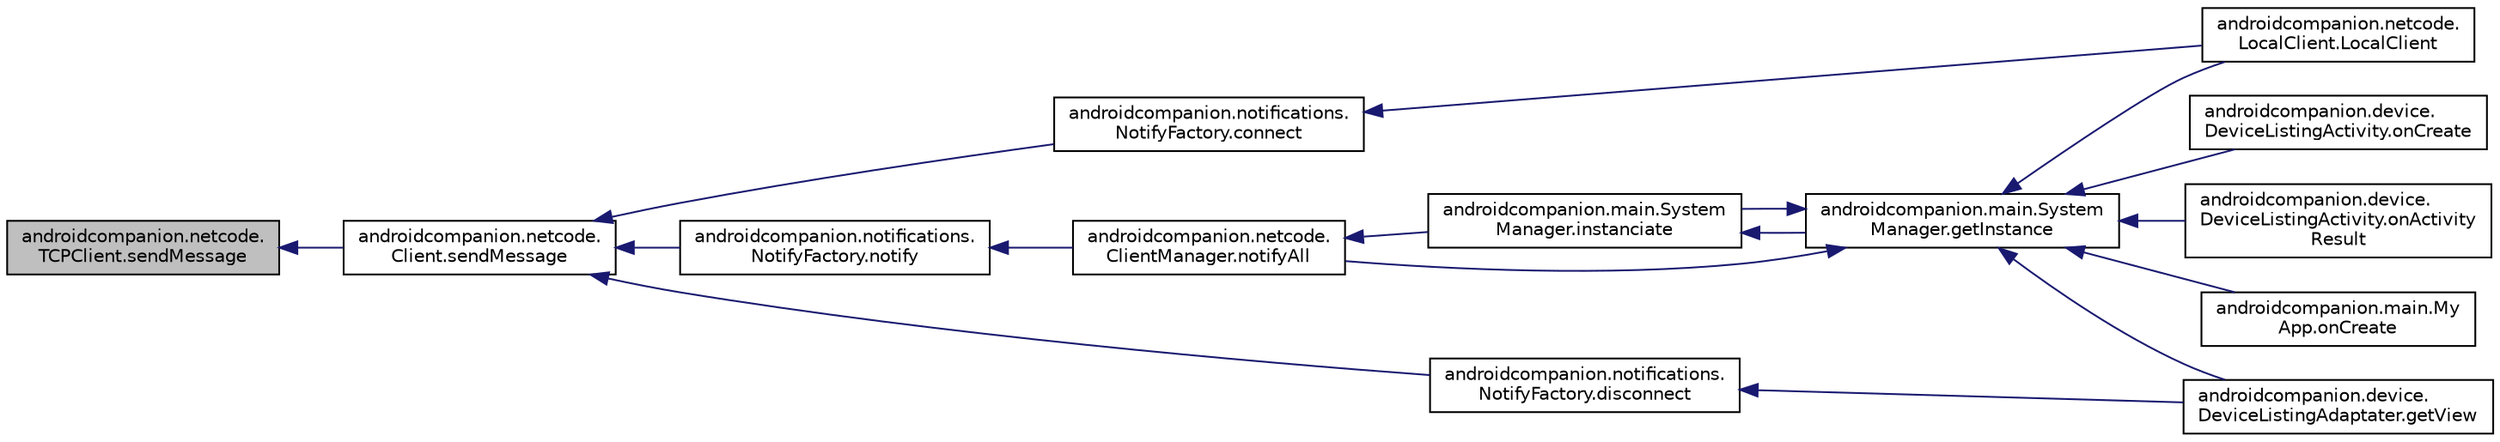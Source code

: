 digraph "androidcompanion.netcode.TCPClient.sendMessage"
{
  edge [fontname="Helvetica",fontsize="10",labelfontname="Helvetica",labelfontsize="10"];
  node [fontname="Helvetica",fontsize="10",shape=record];
  rankdir="LR";
  Node14 [label="androidcompanion.netcode.\lTCPClient.sendMessage",height=0.2,width=0.4,color="black", fillcolor="grey75", style="filled", fontcolor="black"];
  Node14 -> Node15 [dir="back",color="midnightblue",fontsize="10",style="solid",fontname="Helvetica"];
  Node15 [label="androidcompanion.netcode.\lClient.sendMessage",height=0.2,width=0.4,color="black", fillcolor="white", style="filled",URL="$classandroidcompanion_1_1netcode_1_1_client.html#a9c2cf7d2afde921349682ded8f80b14f"];
  Node15 -> Node16 [dir="back",color="midnightblue",fontsize="10",style="solid",fontname="Helvetica"];
  Node16 [label="androidcompanion.notifications.\lNotifyFactory.connect",height=0.2,width=0.4,color="black", fillcolor="white", style="filled",URL="$classandroidcompanion_1_1notifications_1_1_notify_factory.html#afd3037bbdef16f9b76675fb69f914b6d"];
  Node16 -> Node17 [dir="back",color="midnightblue",fontsize="10",style="solid",fontname="Helvetica"];
  Node17 [label="androidcompanion.netcode.\lLocalClient.LocalClient",height=0.2,width=0.4,color="black", fillcolor="white", style="filled",URL="$classandroidcompanion_1_1netcode_1_1_local_client.html#a2751233da0c797655acf10e41d7e26ba"];
  Node15 -> Node18 [dir="back",color="midnightblue",fontsize="10",style="solid",fontname="Helvetica"];
  Node18 [label="androidcompanion.notifications.\lNotifyFactory.disconnect",height=0.2,width=0.4,color="black", fillcolor="white", style="filled",URL="$classandroidcompanion_1_1notifications_1_1_notify_factory.html#a04f11e88660356027aeb525aad0c2db6"];
  Node18 -> Node19 [dir="back",color="midnightblue",fontsize="10",style="solid",fontname="Helvetica"];
  Node19 [label="androidcompanion.device.\lDeviceListingAdaptater.getView",height=0.2,width=0.4,color="black", fillcolor="white", style="filled",URL="$classandroidcompanion_1_1device_1_1_device_listing_adaptater.html#a76ab899b207cdcbaa61433de6dadbc17"];
  Node15 -> Node20 [dir="back",color="midnightblue",fontsize="10",style="solid",fontname="Helvetica"];
  Node20 [label="androidcompanion.notifications.\lNotifyFactory.notify",height=0.2,width=0.4,color="black", fillcolor="white", style="filled",URL="$classandroidcompanion_1_1notifications_1_1_notify_factory.html#a49e79b834ad1fd6bf6935ec169461c40"];
  Node20 -> Node21 [dir="back",color="midnightblue",fontsize="10",style="solid",fontname="Helvetica"];
  Node21 [label="androidcompanion.netcode.\lClientManager.notifyAll",height=0.2,width=0.4,color="black", fillcolor="white", style="filled",URL="$classandroidcompanion_1_1netcode_1_1_client_manager.html#ab26255e3f70eaf969f46c502ef4b40dc"];
  Node21 -> Node22 [dir="back",color="midnightblue",fontsize="10",style="solid",fontname="Helvetica"];
  Node22 [label="androidcompanion.main.System\lManager.instanciate",height=0.2,width=0.4,color="black", fillcolor="white", style="filled",URL="$classandroidcompanion_1_1main_1_1_system_manager.html#ae20ddab3b72f139dd7817ed6244f4c44"];
  Node22 -> Node23 [dir="back",color="midnightblue",fontsize="10",style="solid",fontname="Helvetica"];
  Node23 [label="androidcompanion.main.System\lManager.getInstance",height=0.2,width=0.4,color="black", fillcolor="white", style="filled",URL="$classandroidcompanion_1_1main_1_1_system_manager.html#a405e1e4153c59461f783495b9065df1a"];
  Node23 -> Node24 [dir="back",color="midnightblue",fontsize="10",style="solid",fontname="Helvetica"];
  Node24 [label="androidcompanion.device.\lDeviceListingActivity.onCreate",height=0.2,width=0.4,color="black", fillcolor="white", style="filled",URL="$classandroidcompanion_1_1device_1_1_device_listing_activity.html#af088218f7a3913bc881ce8893fb0d582"];
  Node23 -> Node25 [dir="back",color="midnightblue",fontsize="10",style="solid",fontname="Helvetica"];
  Node25 [label="androidcompanion.device.\lDeviceListingActivity.onActivity\lResult",height=0.2,width=0.4,color="black", fillcolor="white", style="filled",URL="$classandroidcompanion_1_1device_1_1_device_listing_activity.html#ad899e3ff2c3b424464a5114328b3234b"];
  Node23 -> Node19 [dir="back",color="midnightblue",fontsize="10",style="solid",fontname="Helvetica"];
  Node23 -> Node26 [dir="back",color="midnightblue",fontsize="10",style="solid",fontname="Helvetica"];
  Node26 [label="androidcompanion.main.My\lApp.onCreate",height=0.2,width=0.4,color="black", fillcolor="white", style="filled",URL="$classandroidcompanion_1_1main_1_1_my_app.html#aa99f4ac60eea3ab3da475bfdfc96ce95"];
  Node23 -> Node22 [dir="back",color="midnightblue",fontsize="10",style="solid",fontname="Helvetica"];
  Node23 -> Node21 [dir="back",color="midnightblue",fontsize="10",style="solid",fontname="Helvetica"];
  Node23 -> Node17 [dir="back",color="midnightblue",fontsize="10",style="solid",fontname="Helvetica"];
}
